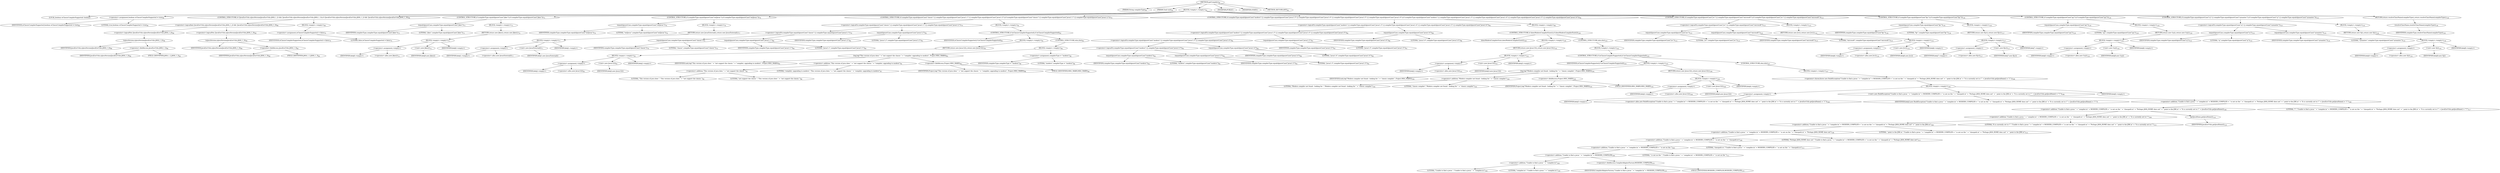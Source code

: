 digraph "getCompiler" {  
"26" [label = <(METHOD,getCompiler)<SUB>64</SUB>> ]
"27" [label = <(PARAM,String compilerType)<SUB>64</SUB>> ]
"28" [label = <(PARAM,Task task)<SUB>64</SUB>> ]
"29" [label = <(BLOCK,&lt;empty&gt;,&lt;empty&gt;)<SUB>65</SUB>> ]
"30" [label = <(LOCAL,boolean isClassicCompilerSupported: boolean)> ]
"31" [label = <(&lt;operator&gt;.assignment,boolean isClassicCompilerSupported = true)<SUB>66</SUB>> ]
"32" [label = <(IDENTIFIER,isClassicCompilerSupported,boolean isClassicCompilerSupported = true)<SUB>66</SUB>> ]
"33" [label = <(LITERAL,true,boolean isClassicCompilerSupported = true)<SUB>66</SUB>> ]
"34" [label = <(CONTROL_STRUCTURE,if (!JavaEnvUtils.isJavaVersion(JavaEnvUtils.JAVA_1_2) &amp;&amp; !JavaEnvUtils.isJavaVersion(JavaEnvUtils.JAVA_1_3)),if (!JavaEnvUtils.isJavaVersion(JavaEnvUtils.JAVA_1_2) &amp;&amp; !JavaEnvUtils.isJavaVersion(JavaEnvUtils.JAVA_1_3)))<SUB>68</SUB>> ]
"35" [label = <(&lt;operator&gt;.logicalAnd,!JavaEnvUtils.isJavaVersion(JavaEnvUtils.JAVA_1_2) &amp;&amp; !JavaEnvUtils.isJavaVersion(JavaEnvUtils.JAVA_1_3))<SUB>68</SUB>> ]
"36" [label = <(&lt;operator&gt;.logicalNot,!JavaEnvUtils.isJavaVersion(JavaEnvUtils.JAVA_1_2))<SUB>68</SUB>> ]
"37" [label = <(isJavaVersion,isJavaVersion(JavaEnvUtils.JAVA_1_2))<SUB>68</SUB>> ]
"38" [label = <(IDENTIFIER,JavaEnvUtils,isJavaVersion(JavaEnvUtils.JAVA_1_2))<SUB>68</SUB>> ]
"39" [label = <(&lt;operator&gt;.fieldAccess,JavaEnvUtils.JAVA_1_2)<SUB>68</SUB>> ]
"40" [label = <(IDENTIFIER,JavaEnvUtils,isJavaVersion(JavaEnvUtils.JAVA_1_2))<SUB>68</SUB>> ]
"41" [label = <(FIELD_IDENTIFIER,JAVA_1_2,JAVA_1_2)<SUB>68</SUB>> ]
"42" [label = <(&lt;operator&gt;.logicalNot,!JavaEnvUtils.isJavaVersion(JavaEnvUtils.JAVA_1_3))<SUB>69</SUB>> ]
"43" [label = <(isJavaVersion,isJavaVersion(JavaEnvUtils.JAVA_1_3))<SUB>69</SUB>> ]
"44" [label = <(IDENTIFIER,JavaEnvUtils,isJavaVersion(JavaEnvUtils.JAVA_1_3))<SUB>69</SUB>> ]
"45" [label = <(&lt;operator&gt;.fieldAccess,JavaEnvUtils.JAVA_1_3)<SUB>69</SUB>> ]
"46" [label = <(IDENTIFIER,JavaEnvUtils,isJavaVersion(JavaEnvUtils.JAVA_1_3))<SUB>69</SUB>> ]
"47" [label = <(FIELD_IDENTIFIER,JAVA_1_3,JAVA_1_3)<SUB>69</SUB>> ]
"48" [label = <(BLOCK,&lt;empty&gt;,&lt;empty&gt;)<SUB>69</SUB>> ]
"49" [label = <(&lt;operator&gt;.assignment,isClassicCompilerSupported = false)<SUB>70</SUB>> ]
"50" [label = <(IDENTIFIER,isClassicCompilerSupported,isClassicCompilerSupported = false)<SUB>70</SUB>> ]
"51" [label = <(LITERAL,false,isClassicCompilerSupported = false)<SUB>70</SUB>> ]
"52" [label = <(CONTROL_STRUCTURE,if (compilerType.equalsIgnoreCase(&quot;jikes&quot;)),if (compilerType.equalsIgnoreCase(&quot;jikes&quot;)))<SUB>73</SUB>> ]
"53" [label = <(equalsIgnoreCase,compilerType.equalsIgnoreCase(&quot;jikes&quot;))<SUB>73</SUB>> ]
"54" [label = <(IDENTIFIER,compilerType,compilerType.equalsIgnoreCase(&quot;jikes&quot;))<SUB>73</SUB>> ]
"55" [label = <(LITERAL,&quot;jikes&quot;,compilerType.equalsIgnoreCase(&quot;jikes&quot;))<SUB>73</SUB>> ]
"56" [label = <(BLOCK,&lt;empty&gt;,&lt;empty&gt;)<SUB>73</SUB>> ]
"57" [label = <(RETURN,return new Jikes();,return new Jikes();)<SUB>74</SUB>> ]
"58" [label = <(BLOCK,&lt;empty&gt;,&lt;empty&gt;)<SUB>74</SUB>> ]
"59" [label = <(&lt;operator&gt;.assignment,&lt;empty&gt;)> ]
"60" [label = <(IDENTIFIER,$obj0,&lt;empty&gt;)> ]
"61" [label = <(&lt;operator&gt;.alloc,new Jikes())<SUB>74</SUB>> ]
"62" [label = <(&lt;init&gt;,new Jikes())<SUB>74</SUB>> ]
"63" [label = <(IDENTIFIER,$obj0,new Jikes())> ]
"64" [label = <(IDENTIFIER,$obj0,&lt;empty&gt;)> ]
"65" [label = <(CONTROL_STRUCTURE,if (compilerType.equalsIgnoreCase(&quot;extJavac&quot;)),if (compilerType.equalsIgnoreCase(&quot;extJavac&quot;)))<SUB>76</SUB>> ]
"66" [label = <(equalsIgnoreCase,compilerType.equalsIgnoreCase(&quot;extJavac&quot;))<SUB>76</SUB>> ]
"67" [label = <(IDENTIFIER,compilerType,compilerType.equalsIgnoreCase(&quot;extJavac&quot;))<SUB>76</SUB>> ]
"68" [label = <(LITERAL,&quot;extJavac&quot;,compilerType.equalsIgnoreCase(&quot;extJavac&quot;))<SUB>76</SUB>> ]
"69" [label = <(BLOCK,&lt;empty&gt;,&lt;empty&gt;)<SUB>76</SUB>> ]
"70" [label = <(RETURN,return new JavacExternal();,return new JavacExternal();)<SUB>77</SUB>> ]
"71" [label = <(BLOCK,&lt;empty&gt;,&lt;empty&gt;)<SUB>77</SUB>> ]
"72" [label = <(&lt;operator&gt;.assignment,&lt;empty&gt;)> ]
"73" [label = <(IDENTIFIER,$obj1,&lt;empty&gt;)> ]
"74" [label = <(&lt;operator&gt;.alloc,new JavacExternal())<SUB>77</SUB>> ]
"75" [label = <(&lt;init&gt;,new JavacExternal())<SUB>77</SUB>> ]
"76" [label = <(IDENTIFIER,$obj1,new JavacExternal())> ]
"77" [label = <(IDENTIFIER,$obj1,&lt;empty&gt;)> ]
"78" [label = <(CONTROL_STRUCTURE,if (compilerType.equalsIgnoreCase(&quot;classic&quot;) || compilerType.equalsIgnoreCase(&quot;javac1.1&quot;) || compilerType.equalsIgnoreCase(&quot;javac1.2&quot;)),if (compilerType.equalsIgnoreCase(&quot;classic&quot;) || compilerType.equalsIgnoreCase(&quot;javac1.1&quot;) || compilerType.equalsIgnoreCase(&quot;javac1.2&quot;)))<SUB>79</SUB>> ]
"79" [label = <(&lt;operator&gt;.logicalOr,compilerType.equalsIgnoreCase(&quot;classic&quot;) || compilerType.equalsIgnoreCase(&quot;javac1.1&quot;) || compilerType.equalsIgnoreCase(&quot;javac1.2&quot;))<SUB>79</SUB>> ]
"80" [label = <(&lt;operator&gt;.logicalOr,compilerType.equalsIgnoreCase(&quot;classic&quot;) || compilerType.equalsIgnoreCase(&quot;javac1.1&quot;))<SUB>79</SUB>> ]
"81" [label = <(equalsIgnoreCase,compilerType.equalsIgnoreCase(&quot;classic&quot;))<SUB>79</SUB>> ]
"82" [label = <(IDENTIFIER,compilerType,compilerType.equalsIgnoreCase(&quot;classic&quot;))<SUB>79</SUB>> ]
"83" [label = <(LITERAL,&quot;classic&quot;,compilerType.equalsIgnoreCase(&quot;classic&quot;))<SUB>79</SUB>> ]
"84" [label = <(equalsIgnoreCase,compilerType.equalsIgnoreCase(&quot;javac1.1&quot;))<SUB>80</SUB>> ]
"85" [label = <(IDENTIFIER,compilerType,compilerType.equalsIgnoreCase(&quot;javac1.1&quot;))<SUB>80</SUB>> ]
"86" [label = <(LITERAL,&quot;javac1.1&quot;,compilerType.equalsIgnoreCase(&quot;javac1.1&quot;))<SUB>80</SUB>> ]
"87" [label = <(equalsIgnoreCase,compilerType.equalsIgnoreCase(&quot;javac1.2&quot;))<SUB>81</SUB>> ]
"88" [label = <(IDENTIFIER,compilerType,compilerType.equalsIgnoreCase(&quot;javac1.2&quot;))<SUB>81</SUB>> ]
"89" [label = <(LITERAL,&quot;javac1.2&quot;,compilerType.equalsIgnoreCase(&quot;javac1.2&quot;))<SUB>81</SUB>> ]
"90" [label = <(BLOCK,&lt;empty&gt;,&lt;empty&gt;)<SUB>81</SUB>> ]
"91" [label = <(CONTROL_STRUCTURE,if (isClassicCompilerSupported),if (isClassicCompilerSupported))<SUB>82</SUB>> ]
"92" [label = <(IDENTIFIER,isClassicCompilerSupported,if (isClassicCompilerSupported))<SUB>82</SUB>> ]
"93" [label = <(BLOCK,&lt;empty&gt;,&lt;empty&gt;)<SUB>82</SUB>> ]
"94" [label = <(RETURN,return new Javac12();,return new Javac12();)<SUB>83</SUB>> ]
"95" [label = <(BLOCK,&lt;empty&gt;,&lt;empty&gt;)<SUB>83</SUB>> ]
"96" [label = <(&lt;operator&gt;.assignment,&lt;empty&gt;)> ]
"97" [label = <(IDENTIFIER,$obj2,&lt;empty&gt;)> ]
"98" [label = <(&lt;operator&gt;.alloc,new Javac12())<SUB>83</SUB>> ]
"99" [label = <(&lt;init&gt;,new Javac12())<SUB>83</SUB>> ]
"100" [label = <(IDENTIFIER,$obj2,new Javac12())> ]
"101" [label = <(IDENTIFIER,$obj2,&lt;empty&gt;)> ]
"102" [label = <(CONTROL_STRUCTURE,else,else)<SUB>84</SUB>> ]
"103" [label = <(BLOCK,&lt;empty&gt;,&lt;empty&gt;)<SUB>84</SUB>> ]
"104" [label = <(log,log(&quot;This version of java does &quot; + &quot;not support the classic &quot; + &quot;compiler; upgrading to modern&quot;, Project.MSG_WARN))<SUB>85</SUB>> ]
"105" [label = <(IDENTIFIER,task,log(&quot;This version of java does &quot; + &quot;not support the classic &quot; + &quot;compiler; upgrading to modern&quot;, Project.MSG_WARN))<SUB>85</SUB>> ]
"106" [label = <(&lt;operator&gt;.addition,&quot;This version of java does &quot; + &quot;not support the classic &quot; + &quot;compiler; upgrading to modern&quot;)<SUB>85</SUB>> ]
"107" [label = <(&lt;operator&gt;.addition,&quot;This version of java does &quot; + &quot;not support the classic &quot;)<SUB>85</SUB>> ]
"108" [label = <(LITERAL,&quot;This version of java does &quot;,&quot;This version of java does &quot; + &quot;not support the classic &quot;)<SUB>85</SUB>> ]
"109" [label = <(LITERAL,&quot;not support the classic &quot;,&quot;This version of java does &quot; + &quot;not support the classic &quot;)<SUB>86</SUB>> ]
"110" [label = <(LITERAL,&quot;compiler; upgrading to modern&quot;,&quot;This version of java does &quot; + &quot;not support the classic &quot; + &quot;compiler; upgrading to modern&quot;)<SUB>87</SUB>> ]
"111" [label = <(&lt;operator&gt;.fieldAccess,Project.MSG_WARN)<SUB>88</SUB>> ]
"112" [label = <(IDENTIFIER,Project,log(&quot;This version of java does &quot; + &quot;not support the classic &quot; + &quot;compiler; upgrading to modern&quot;, Project.MSG_WARN))<SUB>88</SUB>> ]
"113" [label = <(FIELD_IDENTIFIER,MSG_WARN,MSG_WARN)<SUB>88</SUB>> ]
"114" [label = <(&lt;operator&gt;.assignment,compilerType = &quot;modern&quot;)<SUB>89</SUB>> ]
"115" [label = <(IDENTIFIER,compilerType,compilerType = &quot;modern&quot;)<SUB>89</SUB>> ]
"116" [label = <(LITERAL,&quot;modern&quot;,compilerType = &quot;modern&quot;)<SUB>89</SUB>> ]
"117" [label = <(CONTROL_STRUCTURE,if (compilerType.equalsIgnoreCase(&quot;modern&quot;) || compilerType.equalsIgnoreCase(&quot;javac1.3&quot;) || compilerType.equalsIgnoreCase(&quot;javac1.4&quot;) || compilerType.equalsIgnoreCase(&quot;javac1.5&quot;) || compilerType.equalsIgnoreCase(&quot;javac1.6&quot;)),if (compilerType.equalsIgnoreCase(&quot;modern&quot;) || compilerType.equalsIgnoreCase(&quot;javac1.3&quot;) || compilerType.equalsIgnoreCase(&quot;javac1.4&quot;) || compilerType.equalsIgnoreCase(&quot;javac1.5&quot;) || compilerType.equalsIgnoreCase(&quot;javac1.6&quot;)))<SUB>94</SUB>> ]
"118" [label = <(&lt;operator&gt;.logicalOr,compilerType.equalsIgnoreCase(&quot;modern&quot;) || compilerType.equalsIgnoreCase(&quot;javac1.3&quot;) || compilerType.equalsIgnoreCase(&quot;javac1.4&quot;) || compilerType.equalsIgnoreCase(&quot;javac1.5&quot;) || compilerType.equalsIgnoreCase(&quot;javac1.6&quot;))<SUB>94</SUB>> ]
"119" [label = <(&lt;operator&gt;.logicalOr,compilerType.equalsIgnoreCase(&quot;modern&quot;) || compilerType.equalsIgnoreCase(&quot;javac1.3&quot;) || compilerType.equalsIgnoreCase(&quot;javac1.4&quot;) || compilerType.equalsIgnoreCase(&quot;javac1.5&quot;))<SUB>94</SUB>> ]
"120" [label = <(&lt;operator&gt;.logicalOr,compilerType.equalsIgnoreCase(&quot;modern&quot;) || compilerType.equalsIgnoreCase(&quot;javac1.3&quot;) || compilerType.equalsIgnoreCase(&quot;javac1.4&quot;))<SUB>94</SUB>> ]
"121" [label = <(&lt;operator&gt;.logicalOr,compilerType.equalsIgnoreCase(&quot;modern&quot;) || compilerType.equalsIgnoreCase(&quot;javac1.3&quot;))<SUB>94</SUB>> ]
"122" [label = <(equalsIgnoreCase,compilerType.equalsIgnoreCase(&quot;modern&quot;))<SUB>94</SUB>> ]
"123" [label = <(IDENTIFIER,compilerType,compilerType.equalsIgnoreCase(&quot;modern&quot;))<SUB>94</SUB>> ]
"124" [label = <(LITERAL,&quot;modern&quot;,compilerType.equalsIgnoreCase(&quot;modern&quot;))<SUB>94</SUB>> ]
"125" [label = <(equalsIgnoreCase,compilerType.equalsIgnoreCase(&quot;javac1.3&quot;))<SUB>95</SUB>> ]
"126" [label = <(IDENTIFIER,compilerType,compilerType.equalsIgnoreCase(&quot;javac1.3&quot;))<SUB>95</SUB>> ]
"127" [label = <(LITERAL,&quot;javac1.3&quot;,compilerType.equalsIgnoreCase(&quot;javac1.3&quot;))<SUB>95</SUB>> ]
"128" [label = <(equalsIgnoreCase,compilerType.equalsIgnoreCase(&quot;javac1.4&quot;))<SUB>96</SUB>> ]
"129" [label = <(IDENTIFIER,compilerType,compilerType.equalsIgnoreCase(&quot;javac1.4&quot;))<SUB>96</SUB>> ]
"130" [label = <(LITERAL,&quot;javac1.4&quot;,compilerType.equalsIgnoreCase(&quot;javac1.4&quot;))<SUB>96</SUB>> ]
"131" [label = <(equalsIgnoreCase,compilerType.equalsIgnoreCase(&quot;javac1.5&quot;))<SUB>97</SUB>> ]
"132" [label = <(IDENTIFIER,compilerType,compilerType.equalsIgnoreCase(&quot;javac1.5&quot;))<SUB>97</SUB>> ]
"133" [label = <(LITERAL,&quot;javac1.5&quot;,compilerType.equalsIgnoreCase(&quot;javac1.5&quot;))<SUB>97</SUB>> ]
"134" [label = <(equalsIgnoreCase,compilerType.equalsIgnoreCase(&quot;javac1.6&quot;))<SUB>98</SUB>> ]
"135" [label = <(IDENTIFIER,compilerType,compilerType.equalsIgnoreCase(&quot;javac1.6&quot;))<SUB>98</SUB>> ]
"136" [label = <(LITERAL,&quot;javac1.6&quot;,compilerType.equalsIgnoreCase(&quot;javac1.6&quot;))<SUB>98</SUB>> ]
"137" [label = <(BLOCK,&lt;empty&gt;,&lt;empty&gt;)<SUB>98</SUB>> ]
"138" [label = <(CONTROL_STRUCTURE,if (doesModernCompilerExist()),if (doesModernCompilerExist()))<SUB>100</SUB>> ]
"139" [label = <(doesModernCompilerExist,doesModernCompilerExist())<SUB>100</SUB>> ]
"140" [label = <(BLOCK,&lt;empty&gt;,&lt;empty&gt;)<SUB>100</SUB>> ]
"141" [label = <(RETURN,return new Javac13();,return new Javac13();)<SUB>101</SUB>> ]
"142" [label = <(BLOCK,&lt;empty&gt;,&lt;empty&gt;)<SUB>101</SUB>> ]
"143" [label = <(&lt;operator&gt;.assignment,&lt;empty&gt;)> ]
"144" [label = <(IDENTIFIER,$obj3,&lt;empty&gt;)> ]
"145" [label = <(&lt;operator&gt;.alloc,new Javac13())<SUB>101</SUB>> ]
"146" [label = <(&lt;init&gt;,new Javac13())<SUB>101</SUB>> ]
"147" [label = <(IDENTIFIER,$obj3,new Javac13())> ]
"148" [label = <(IDENTIFIER,$obj3,&lt;empty&gt;)> ]
"149" [label = <(CONTROL_STRUCTURE,else,else)<SUB>102</SUB>> ]
"150" [label = <(BLOCK,&lt;empty&gt;,&lt;empty&gt;)<SUB>102</SUB>> ]
"151" [label = <(CONTROL_STRUCTURE,if (isClassicCompilerSupported),if (isClassicCompilerSupported))<SUB>103</SUB>> ]
"152" [label = <(IDENTIFIER,isClassicCompilerSupported,if (isClassicCompilerSupported))<SUB>103</SUB>> ]
"153" [label = <(BLOCK,&lt;empty&gt;,&lt;empty&gt;)<SUB>103</SUB>> ]
"154" [label = <(log,log(&quot;Modern compiler not found - looking for &quot; + &quot;classic compiler&quot;, Project.MSG_WARN))<SUB>104</SUB>> ]
"155" [label = <(IDENTIFIER,task,log(&quot;Modern compiler not found - looking for &quot; + &quot;classic compiler&quot;, Project.MSG_WARN))<SUB>104</SUB>> ]
"156" [label = <(&lt;operator&gt;.addition,&quot;Modern compiler not found - looking for &quot; + &quot;classic compiler&quot;)<SUB>104</SUB>> ]
"157" [label = <(LITERAL,&quot;Modern compiler not found - looking for &quot;,&quot;Modern compiler not found - looking for &quot; + &quot;classic compiler&quot;)<SUB>104</SUB>> ]
"158" [label = <(LITERAL,&quot;classic compiler&quot;,&quot;Modern compiler not found - looking for &quot; + &quot;classic compiler&quot;)<SUB>105</SUB>> ]
"159" [label = <(&lt;operator&gt;.fieldAccess,Project.MSG_WARN)<SUB>105</SUB>> ]
"160" [label = <(IDENTIFIER,Project,log(&quot;Modern compiler not found - looking for &quot; + &quot;classic compiler&quot;, Project.MSG_WARN))<SUB>105</SUB>> ]
"161" [label = <(FIELD_IDENTIFIER,MSG_WARN,MSG_WARN)<SUB>105</SUB>> ]
"162" [label = <(RETURN,return new Javac12();,return new Javac12();)<SUB>106</SUB>> ]
"163" [label = <(BLOCK,&lt;empty&gt;,&lt;empty&gt;)<SUB>106</SUB>> ]
"164" [label = <(&lt;operator&gt;.assignment,&lt;empty&gt;)> ]
"165" [label = <(IDENTIFIER,$obj4,&lt;empty&gt;)> ]
"166" [label = <(&lt;operator&gt;.alloc,new Javac12())<SUB>106</SUB>> ]
"167" [label = <(&lt;init&gt;,new Javac12())<SUB>106</SUB>> ]
"168" [label = <(IDENTIFIER,$obj4,new Javac12())> ]
"169" [label = <(IDENTIFIER,$obj4,&lt;empty&gt;)> ]
"170" [label = <(CONTROL_STRUCTURE,else,else)<SUB>107</SUB>> ]
"171" [label = <(BLOCK,&lt;empty&gt;,&lt;empty&gt;)<SUB>107</SUB>> ]
"172" [label = <(&lt;operator&gt;.throw,throw new BuildException(&quot;Unable to find a javac &quot; + &quot;compiler;\n&quot; + MODERN_COMPILER + &quot; is not on the &quot; + &quot;classpath.\n&quot; + &quot;Perhaps JAVA_HOME does not&quot; + &quot; point to the JDK.\n&quot; + &quot;It is currently set to \&quot;&quot; + JavaEnvUtils.getJavaHome() + &quot;\&quot;&quot;);)<SUB>108</SUB>> ]
"173" [label = <(BLOCK,&lt;empty&gt;,&lt;empty&gt;)<SUB>108</SUB>> ]
"174" [label = <(&lt;operator&gt;.assignment,&lt;empty&gt;)> ]
"175" [label = <(IDENTIFIER,$obj5,&lt;empty&gt;)> ]
"176" [label = <(&lt;operator&gt;.alloc,new BuildException(&quot;Unable to find a javac &quot; + &quot;compiler;\n&quot; + MODERN_COMPILER + &quot; is not on the &quot; + &quot;classpath.\n&quot; + &quot;Perhaps JAVA_HOME does not&quot; + &quot; point to the JDK.\n&quot; + &quot;It is currently set to \&quot;&quot; + JavaEnvUtils.getJavaHome() + &quot;\&quot;&quot;))<SUB>108</SUB>> ]
"177" [label = <(&lt;init&gt;,new BuildException(&quot;Unable to find a javac &quot; + &quot;compiler;\n&quot; + MODERN_COMPILER + &quot; is not on the &quot; + &quot;classpath.\n&quot; + &quot;Perhaps JAVA_HOME does not&quot; + &quot; point to the JDK.\n&quot; + &quot;It is currently set to \&quot;&quot; + JavaEnvUtils.getJavaHome() + &quot;\&quot;&quot;))<SUB>108</SUB>> ]
"178" [label = <(IDENTIFIER,$obj5,new BuildException(&quot;Unable to find a javac &quot; + &quot;compiler;\n&quot; + MODERN_COMPILER + &quot; is not on the &quot; + &quot;classpath.\n&quot; + &quot;Perhaps JAVA_HOME does not&quot; + &quot; point to the JDK.\n&quot; + &quot;It is currently set to \&quot;&quot; + JavaEnvUtils.getJavaHome() + &quot;\&quot;&quot;))> ]
"179" [label = <(&lt;operator&gt;.addition,&quot;Unable to find a javac &quot; + &quot;compiler;\n&quot; + MODERN_COMPILER + &quot; is not on the &quot; + &quot;classpath.\n&quot; + &quot;Perhaps JAVA_HOME does not&quot; + &quot; point to the JDK.\n&quot; + &quot;It is currently set to \&quot;&quot; + JavaEnvUtils.getJavaHome() + &quot;\&quot;&quot;)<SUB>108</SUB>> ]
"180" [label = <(&lt;operator&gt;.addition,&quot;Unable to find a javac &quot; + &quot;compiler;\n&quot; + MODERN_COMPILER + &quot; is not on the &quot; + &quot;classpath.\n&quot; + &quot;Perhaps JAVA_HOME does not&quot; + &quot; point to the JDK.\n&quot; + &quot;It is currently set to \&quot;&quot; + JavaEnvUtils.getJavaHome())<SUB>108</SUB>> ]
"181" [label = <(&lt;operator&gt;.addition,&quot;Unable to find a javac &quot; + &quot;compiler;\n&quot; + MODERN_COMPILER + &quot; is not on the &quot; + &quot;classpath.\n&quot; + &quot;Perhaps JAVA_HOME does not&quot; + &quot; point to the JDK.\n&quot; + &quot;It is currently set to \&quot;&quot;)<SUB>108</SUB>> ]
"182" [label = <(&lt;operator&gt;.addition,&quot;Unable to find a javac &quot; + &quot;compiler;\n&quot; + MODERN_COMPILER + &quot; is not on the &quot; + &quot;classpath.\n&quot; + &quot;Perhaps JAVA_HOME does not&quot; + &quot; point to the JDK.\n&quot;)<SUB>108</SUB>> ]
"183" [label = <(&lt;operator&gt;.addition,&quot;Unable to find a javac &quot; + &quot;compiler;\n&quot; + MODERN_COMPILER + &quot; is not on the &quot; + &quot;classpath.\n&quot; + &quot;Perhaps JAVA_HOME does not&quot;)<SUB>108</SUB>> ]
"184" [label = <(&lt;operator&gt;.addition,&quot;Unable to find a javac &quot; + &quot;compiler;\n&quot; + MODERN_COMPILER + &quot; is not on the &quot; + &quot;classpath.\n&quot;)<SUB>108</SUB>> ]
"185" [label = <(&lt;operator&gt;.addition,&quot;Unable to find a javac &quot; + &quot;compiler;\n&quot; + MODERN_COMPILER + &quot; is not on the &quot;)<SUB>108</SUB>> ]
"186" [label = <(&lt;operator&gt;.addition,&quot;Unable to find a javac &quot; + &quot;compiler;\n&quot; + MODERN_COMPILER)<SUB>108</SUB>> ]
"187" [label = <(&lt;operator&gt;.addition,&quot;Unable to find a javac &quot; + &quot;compiler;\n&quot;)<SUB>108</SUB>> ]
"188" [label = <(LITERAL,&quot;Unable to find a javac &quot;,&quot;Unable to find a javac &quot; + &quot;compiler;\n&quot;)<SUB>108</SUB>> ]
"189" [label = <(LITERAL,&quot;compiler;\n&quot;,&quot;Unable to find a javac &quot; + &quot;compiler;\n&quot;)<SUB>109</SUB>> ]
"190" [label = <(&lt;operator&gt;.fieldAccess,CompilerAdapterFactory.MODERN_COMPILER)<SUB>110</SUB>> ]
"191" [label = <(IDENTIFIER,CompilerAdapterFactory,&quot;Unable to find a javac &quot; + &quot;compiler;\n&quot; + MODERN_COMPILER)<SUB>110</SUB>> ]
"192" [label = <(FIELD_IDENTIFIER,MODERN_COMPILER,MODERN_COMPILER)<SUB>110</SUB>> ]
"193" [label = <(LITERAL,&quot; is not on the &quot;,&quot;Unable to find a javac &quot; + &quot;compiler;\n&quot; + MODERN_COMPILER + &quot; is not on the &quot;)<SUB>111</SUB>> ]
"194" [label = <(LITERAL,&quot;classpath.\n&quot;,&quot;Unable to find a javac &quot; + &quot;compiler;\n&quot; + MODERN_COMPILER + &quot; is not on the &quot; + &quot;classpath.\n&quot;)<SUB>112</SUB>> ]
"195" [label = <(LITERAL,&quot;Perhaps JAVA_HOME does not&quot;,&quot;Unable to find a javac &quot; + &quot;compiler;\n&quot; + MODERN_COMPILER + &quot; is not on the &quot; + &quot;classpath.\n&quot; + &quot;Perhaps JAVA_HOME does not&quot;)<SUB>113</SUB>> ]
"196" [label = <(LITERAL,&quot; point to the JDK.\n&quot;,&quot;Unable to find a javac &quot; + &quot;compiler;\n&quot; + MODERN_COMPILER + &quot; is not on the &quot; + &quot;classpath.\n&quot; + &quot;Perhaps JAVA_HOME does not&quot; + &quot; point to the JDK.\n&quot;)<SUB>114</SUB>> ]
"197" [label = <(LITERAL,&quot;It is currently set to \&quot;&quot;,&quot;Unable to find a javac &quot; + &quot;compiler;\n&quot; + MODERN_COMPILER + &quot; is not on the &quot; + &quot;classpath.\n&quot; + &quot;Perhaps JAVA_HOME does not&quot; + &quot; point to the JDK.\n&quot; + &quot;It is currently set to \&quot;&quot;)<SUB>115</SUB>> ]
"198" [label = <(getJavaHome,getJavaHome())<SUB>116</SUB>> ]
"199" [label = <(IDENTIFIER,JavaEnvUtils,getJavaHome())<SUB>116</SUB>> ]
"200" [label = <(LITERAL,&quot;\&quot;&quot;,&quot;Unable to find a javac &quot; + &quot;compiler;\n&quot; + MODERN_COMPILER + &quot; is not on the &quot; + &quot;classpath.\n&quot; + &quot;Perhaps JAVA_HOME does not&quot; + &quot; point to the JDK.\n&quot; + &quot;It is currently set to \&quot;&quot; + JavaEnvUtils.getJavaHome() + &quot;\&quot;&quot;)<SUB>117</SUB>> ]
"201" [label = <(IDENTIFIER,$obj5,&lt;empty&gt;)> ]
"202" [label = <(CONTROL_STRUCTURE,if (compilerType.equalsIgnoreCase(&quot;jvc&quot;) || compilerType.equalsIgnoreCase(&quot;microsoft&quot;)),if (compilerType.equalsIgnoreCase(&quot;jvc&quot;) || compilerType.equalsIgnoreCase(&quot;microsoft&quot;)))<SUB>122</SUB>> ]
"203" [label = <(&lt;operator&gt;.logicalOr,compilerType.equalsIgnoreCase(&quot;jvc&quot;) || compilerType.equalsIgnoreCase(&quot;microsoft&quot;))<SUB>122</SUB>> ]
"204" [label = <(equalsIgnoreCase,compilerType.equalsIgnoreCase(&quot;jvc&quot;))<SUB>122</SUB>> ]
"205" [label = <(IDENTIFIER,compilerType,compilerType.equalsIgnoreCase(&quot;jvc&quot;))<SUB>122</SUB>> ]
"206" [label = <(LITERAL,&quot;jvc&quot;,compilerType.equalsIgnoreCase(&quot;jvc&quot;))<SUB>122</SUB>> ]
"207" [label = <(equalsIgnoreCase,compilerType.equalsIgnoreCase(&quot;microsoft&quot;))<SUB>123</SUB>> ]
"208" [label = <(IDENTIFIER,compilerType,compilerType.equalsIgnoreCase(&quot;microsoft&quot;))<SUB>123</SUB>> ]
"209" [label = <(LITERAL,&quot;microsoft&quot;,compilerType.equalsIgnoreCase(&quot;microsoft&quot;))<SUB>123</SUB>> ]
"210" [label = <(BLOCK,&lt;empty&gt;,&lt;empty&gt;)<SUB>123</SUB>> ]
"211" [label = <(RETURN,return new Jvc();,return new Jvc();)<SUB>124</SUB>> ]
"212" [label = <(BLOCK,&lt;empty&gt;,&lt;empty&gt;)<SUB>124</SUB>> ]
"213" [label = <(&lt;operator&gt;.assignment,&lt;empty&gt;)> ]
"214" [label = <(IDENTIFIER,$obj6,&lt;empty&gt;)> ]
"215" [label = <(&lt;operator&gt;.alloc,new Jvc())<SUB>124</SUB>> ]
"216" [label = <(&lt;init&gt;,new Jvc())<SUB>124</SUB>> ]
"217" [label = <(IDENTIFIER,$obj6,new Jvc())> ]
"218" [label = <(IDENTIFIER,$obj6,&lt;empty&gt;)> ]
"219" [label = <(CONTROL_STRUCTURE,if (compilerType.equalsIgnoreCase(&quot;kjc&quot;)),if (compilerType.equalsIgnoreCase(&quot;kjc&quot;)))<SUB>126</SUB>> ]
"220" [label = <(equalsIgnoreCase,compilerType.equalsIgnoreCase(&quot;kjc&quot;))<SUB>126</SUB>> ]
"221" [label = <(IDENTIFIER,compilerType,compilerType.equalsIgnoreCase(&quot;kjc&quot;))<SUB>126</SUB>> ]
"222" [label = <(LITERAL,&quot;kjc&quot;,compilerType.equalsIgnoreCase(&quot;kjc&quot;))<SUB>126</SUB>> ]
"223" [label = <(BLOCK,&lt;empty&gt;,&lt;empty&gt;)<SUB>126</SUB>> ]
"224" [label = <(RETURN,return new Kjc();,return new Kjc();)<SUB>127</SUB>> ]
"225" [label = <(BLOCK,&lt;empty&gt;,&lt;empty&gt;)<SUB>127</SUB>> ]
"226" [label = <(&lt;operator&gt;.assignment,&lt;empty&gt;)> ]
"227" [label = <(IDENTIFIER,$obj7,&lt;empty&gt;)> ]
"228" [label = <(&lt;operator&gt;.alloc,new Kjc())<SUB>127</SUB>> ]
"229" [label = <(&lt;init&gt;,new Kjc())<SUB>127</SUB>> ]
"230" [label = <(IDENTIFIER,$obj7,new Kjc())> ]
"231" [label = <(IDENTIFIER,$obj7,&lt;empty&gt;)> ]
"232" [label = <(CONTROL_STRUCTURE,if (compilerType.equalsIgnoreCase(&quot;gcj&quot;)),if (compilerType.equalsIgnoreCase(&quot;gcj&quot;)))<SUB>129</SUB>> ]
"233" [label = <(equalsIgnoreCase,compilerType.equalsIgnoreCase(&quot;gcj&quot;))<SUB>129</SUB>> ]
"234" [label = <(IDENTIFIER,compilerType,compilerType.equalsIgnoreCase(&quot;gcj&quot;))<SUB>129</SUB>> ]
"235" [label = <(LITERAL,&quot;gcj&quot;,compilerType.equalsIgnoreCase(&quot;gcj&quot;))<SUB>129</SUB>> ]
"236" [label = <(BLOCK,&lt;empty&gt;,&lt;empty&gt;)<SUB>129</SUB>> ]
"237" [label = <(RETURN,return new Gcj();,return new Gcj();)<SUB>130</SUB>> ]
"238" [label = <(BLOCK,&lt;empty&gt;,&lt;empty&gt;)<SUB>130</SUB>> ]
"239" [label = <(&lt;operator&gt;.assignment,&lt;empty&gt;)> ]
"240" [label = <(IDENTIFIER,$obj8,&lt;empty&gt;)> ]
"241" [label = <(&lt;operator&gt;.alloc,new Gcj())<SUB>130</SUB>> ]
"242" [label = <(&lt;init&gt;,new Gcj())<SUB>130</SUB>> ]
"243" [label = <(IDENTIFIER,$obj8,new Gcj())> ]
"244" [label = <(IDENTIFIER,$obj8,&lt;empty&gt;)> ]
"245" [label = <(CONTROL_STRUCTURE,if (compilerType.equalsIgnoreCase(&quot;sj&quot;) || compilerType.equalsIgnoreCase(&quot;symantec&quot;)),if (compilerType.equalsIgnoreCase(&quot;sj&quot;) || compilerType.equalsIgnoreCase(&quot;symantec&quot;)))<SUB>132</SUB>> ]
"246" [label = <(&lt;operator&gt;.logicalOr,compilerType.equalsIgnoreCase(&quot;sj&quot;) || compilerType.equalsIgnoreCase(&quot;symantec&quot;))<SUB>132</SUB>> ]
"247" [label = <(equalsIgnoreCase,compilerType.equalsIgnoreCase(&quot;sj&quot;))<SUB>132</SUB>> ]
"248" [label = <(IDENTIFIER,compilerType,compilerType.equalsIgnoreCase(&quot;sj&quot;))<SUB>132</SUB>> ]
"249" [label = <(LITERAL,&quot;sj&quot;,compilerType.equalsIgnoreCase(&quot;sj&quot;))<SUB>132</SUB>> ]
"250" [label = <(equalsIgnoreCase,compilerType.equalsIgnoreCase(&quot;symantec&quot;))<SUB>133</SUB>> ]
"251" [label = <(IDENTIFIER,compilerType,compilerType.equalsIgnoreCase(&quot;symantec&quot;))<SUB>133</SUB>> ]
"252" [label = <(LITERAL,&quot;symantec&quot;,compilerType.equalsIgnoreCase(&quot;symantec&quot;))<SUB>133</SUB>> ]
"253" [label = <(BLOCK,&lt;empty&gt;,&lt;empty&gt;)<SUB>133</SUB>> ]
"254" [label = <(RETURN,return new Sj();,return new Sj();)<SUB>134</SUB>> ]
"255" [label = <(BLOCK,&lt;empty&gt;,&lt;empty&gt;)<SUB>134</SUB>> ]
"256" [label = <(&lt;operator&gt;.assignment,&lt;empty&gt;)> ]
"257" [label = <(IDENTIFIER,$obj9,&lt;empty&gt;)> ]
"258" [label = <(&lt;operator&gt;.alloc,new Sj())<SUB>134</SUB>> ]
"259" [label = <(&lt;init&gt;,new Sj())<SUB>134</SUB>> ]
"260" [label = <(IDENTIFIER,$obj9,new Sj())> ]
"261" [label = <(IDENTIFIER,$obj9,&lt;empty&gt;)> ]
"262" [label = <(RETURN,return resolveClassName(compilerType);,return resolveClassName(compilerType);)<SUB>136</SUB>> ]
"263" [label = <(resolveClassName,resolveClassName(compilerType))<SUB>136</SUB>> ]
"264" [label = <(IDENTIFIER,compilerType,resolveClassName(compilerType))<SUB>136</SUB>> ]
"265" [label = <(MODIFIER,PUBLIC)> ]
"266" [label = <(MODIFIER,STATIC)> ]
"267" [label = <(METHOD_RETURN,ANY)<SUB>64</SUB>> ]
  "26" -> "27" 
  "26" -> "28" 
  "26" -> "29" 
  "26" -> "265" 
  "26" -> "266" 
  "26" -> "267" 
  "29" -> "30" 
  "29" -> "31" 
  "29" -> "34" 
  "29" -> "52" 
  "29" -> "65" 
  "29" -> "78" 
  "29" -> "117" 
  "29" -> "202" 
  "29" -> "219" 
  "29" -> "232" 
  "29" -> "245" 
  "29" -> "262" 
  "31" -> "32" 
  "31" -> "33" 
  "34" -> "35" 
  "34" -> "48" 
  "35" -> "36" 
  "35" -> "42" 
  "36" -> "37" 
  "37" -> "38" 
  "37" -> "39" 
  "39" -> "40" 
  "39" -> "41" 
  "42" -> "43" 
  "43" -> "44" 
  "43" -> "45" 
  "45" -> "46" 
  "45" -> "47" 
  "48" -> "49" 
  "49" -> "50" 
  "49" -> "51" 
  "52" -> "53" 
  "52" -> "56" 
  "53" -> "54" 
  "53" -> "55" 
  "56" -> "57" 
  "57" -> "58" 
  "58" -> "59" 
  "58" -> "62" 
  "58" -> "64" 
  "59" -> "60" 
  "59" -> "61" 
  "62" -> "63" 
  "65" -> "66" 
  "65" -> "69" 
  "66" -> "67" 
  "66" -> "68" 
  "69" -> "70" 
  "70" -> "71" 
  "71" -> "72" 
  "71" -> "75" 
  "71" -> "77" 
  "72" -> "73" 
  "72" -> "74" 
  "75" -> "76" 
  "78" -> "79" 
  "78" -> "90" 
  "79" -> "80" 
  "79" -> "87" 
  "80" -> "81" 
  "80" -> "84" 
  "81" -> "82" 
  "81" -> "83" 
  "84" -> "85" 
  "84" -> "86" 
  "87" -> "88" 
  "87" -> "89" 
  "90" -> "91" 
  "91" -> "92" 
  "91" -> "93" 
  "91" -> "102" 
  "93" -> "94" 
  "94" -> "95" 
  "95" -> "96" 
  "95" -> "99" 
  "95" -> "101" 
  "96" -> "97" 
  "96" -> "98" 
  "99" -> "100" 
  "102" -> "103" 
  "103" -> "104" 
  "103" -> "114" 
  "104" -> "105" 
  "104" -> "106" 
  "104" -> "111" 
  "106" -> "107" 
  "106" -> "110" 
  "107" -> "108" 
  "107" -> "109" 
  "111" -> "112" 
  "111" -> "113" 
  "114" -> "115" 
  "114" -> "116" 
  "117" -> "118" 
  "117" -> "137" 
  "118" -> "119" 
  "118" -> "134" 
  "119" -> "120" 
  "119" -> "131" 
  "120" -> "121" 
  "120" -> "128" 
  "121" -> "122" 
  "121" -> "125" 
  "122" -> "123" 
  "122" -> "124" 
  "125" -> "126" 
  "125" -> "127" 
  "128" -> "129" 
  "128" -> "130" 
  "131" -> "132" 
  "131" -> "133" 
  "134" -> "135" 
  "134" -> "136" 
  "137" -> "138" 
  "138" -> "139" 
  "138" -> "140" 
  "138" -> "149" 
  "140" -> "141" 
  "141" -> "142" 
  "142" -> "143" 
  "142" -> "146" 
  "142" -> "148" 
  "143" -> "144" 
  "143" -> "145" 
  "146" -> "147" 
  "149" -> "150" 
  "150" -> "151" 
  "151" -> "152" 
  "151" -> "153" 
  "151" -> "170" 
  "153" -> "154" 
  "153" -> "162" 
  "154" -> "155" 
  "154" -> "156" 
  "154" -> "159" 
  "156" -> "157" 
  "156" -> "158" 
  "159" -> "160" 
  "159" -> "161" 
  "162" -> "163" 
  "163" -> "164" 
  "163" -> "167" 
  "163" -> "169" 
  "164" -> "165" 
  "164" -> "166" 
  "167" -> "168" 
  "170" -> "171" 
  "171" -> "172" 
  "172" -> "173" 
  "173" -> "174" 
  "173" -> "177" 
  "173" -> "201" 
  "174" -> "175" 
  "174" -> "176" 
  "177" -> "178" 
  "177" -> "179" 
  "179" -> "180" 
  "179" -> "200" 
  "180" -> "181" 
  "180" -> "198" 
  "181" -> "182" 
  "181" -> "197" 
  "182" -> "183" 
  "182" -> "196" 
  "183" -> "184" 
  "183" -> "195" 
  "184" -> "185" 
  "184" -> "194" 
  "185" -> "186" 
  "185" -> "193" 
  "186" -> "187" 
  "186" -> "190" 
  "187" -> "188" 
  "187" -> "189" 
  "190" -> "191" 
  "190" -> "192" 
  "198" -> "199" 
  "202" -> "203" 
  "202" -> "210" 
  "203" -> "204" 
  "203" -> "207" 
  "204" -> "205" 
  "204" -> "206" 
  "207" -> "208" 
  "207" -> "209" 
  "210" -> "211" 
  "211" -> "212" 
  "212" -> "213" 
  "212" -> "216" 
  "212" -> "218" 
  "213" -> "214" 
  "213" -> "215" 
  "216" -> "217" 
  "219" -> "220" 
  "219" -> "223" 
  "220" -> "221" 
  "220" -> "222" 
  "223" -> "224" 
  "224" -> "225" 
  "225" -> "226" 
  "225" -> "229" 
  "225" -> "231" 
  "226" -> "227" 
  "226" -> "228" 
  "229" -> "230" 
  "232" -> "233" 
  "232" -> "236" 
  "233" -> "234" 
  "233" -> "235" 
  "236" -> "237" 
  "237" -> "238" 
  "238" -> "239" 
  "238" -> "242" 
  "238" -> "244" 
  "239" -> "240" 
  "239" -> "241" 
  "242" -> "243" 
  "245" -> "246" 
  "245" -> "253" 
  "246" -> "247" 
  "246" -> "250" 
  "247" -> "248" 
  "247" -> "249" 
  "250" -> "251" 
  "250" -> "252" 
  "253" -> "254" 
  "254" -> "255" 
  "255" -> "256" 
  "255" -> "259" 
  "255" -> "261" 
  "256" -> "257" 
  "256" -> "258" 
  "259" -> "260" 
  "262" -> "263" 
  "263" -> "264" 
}

